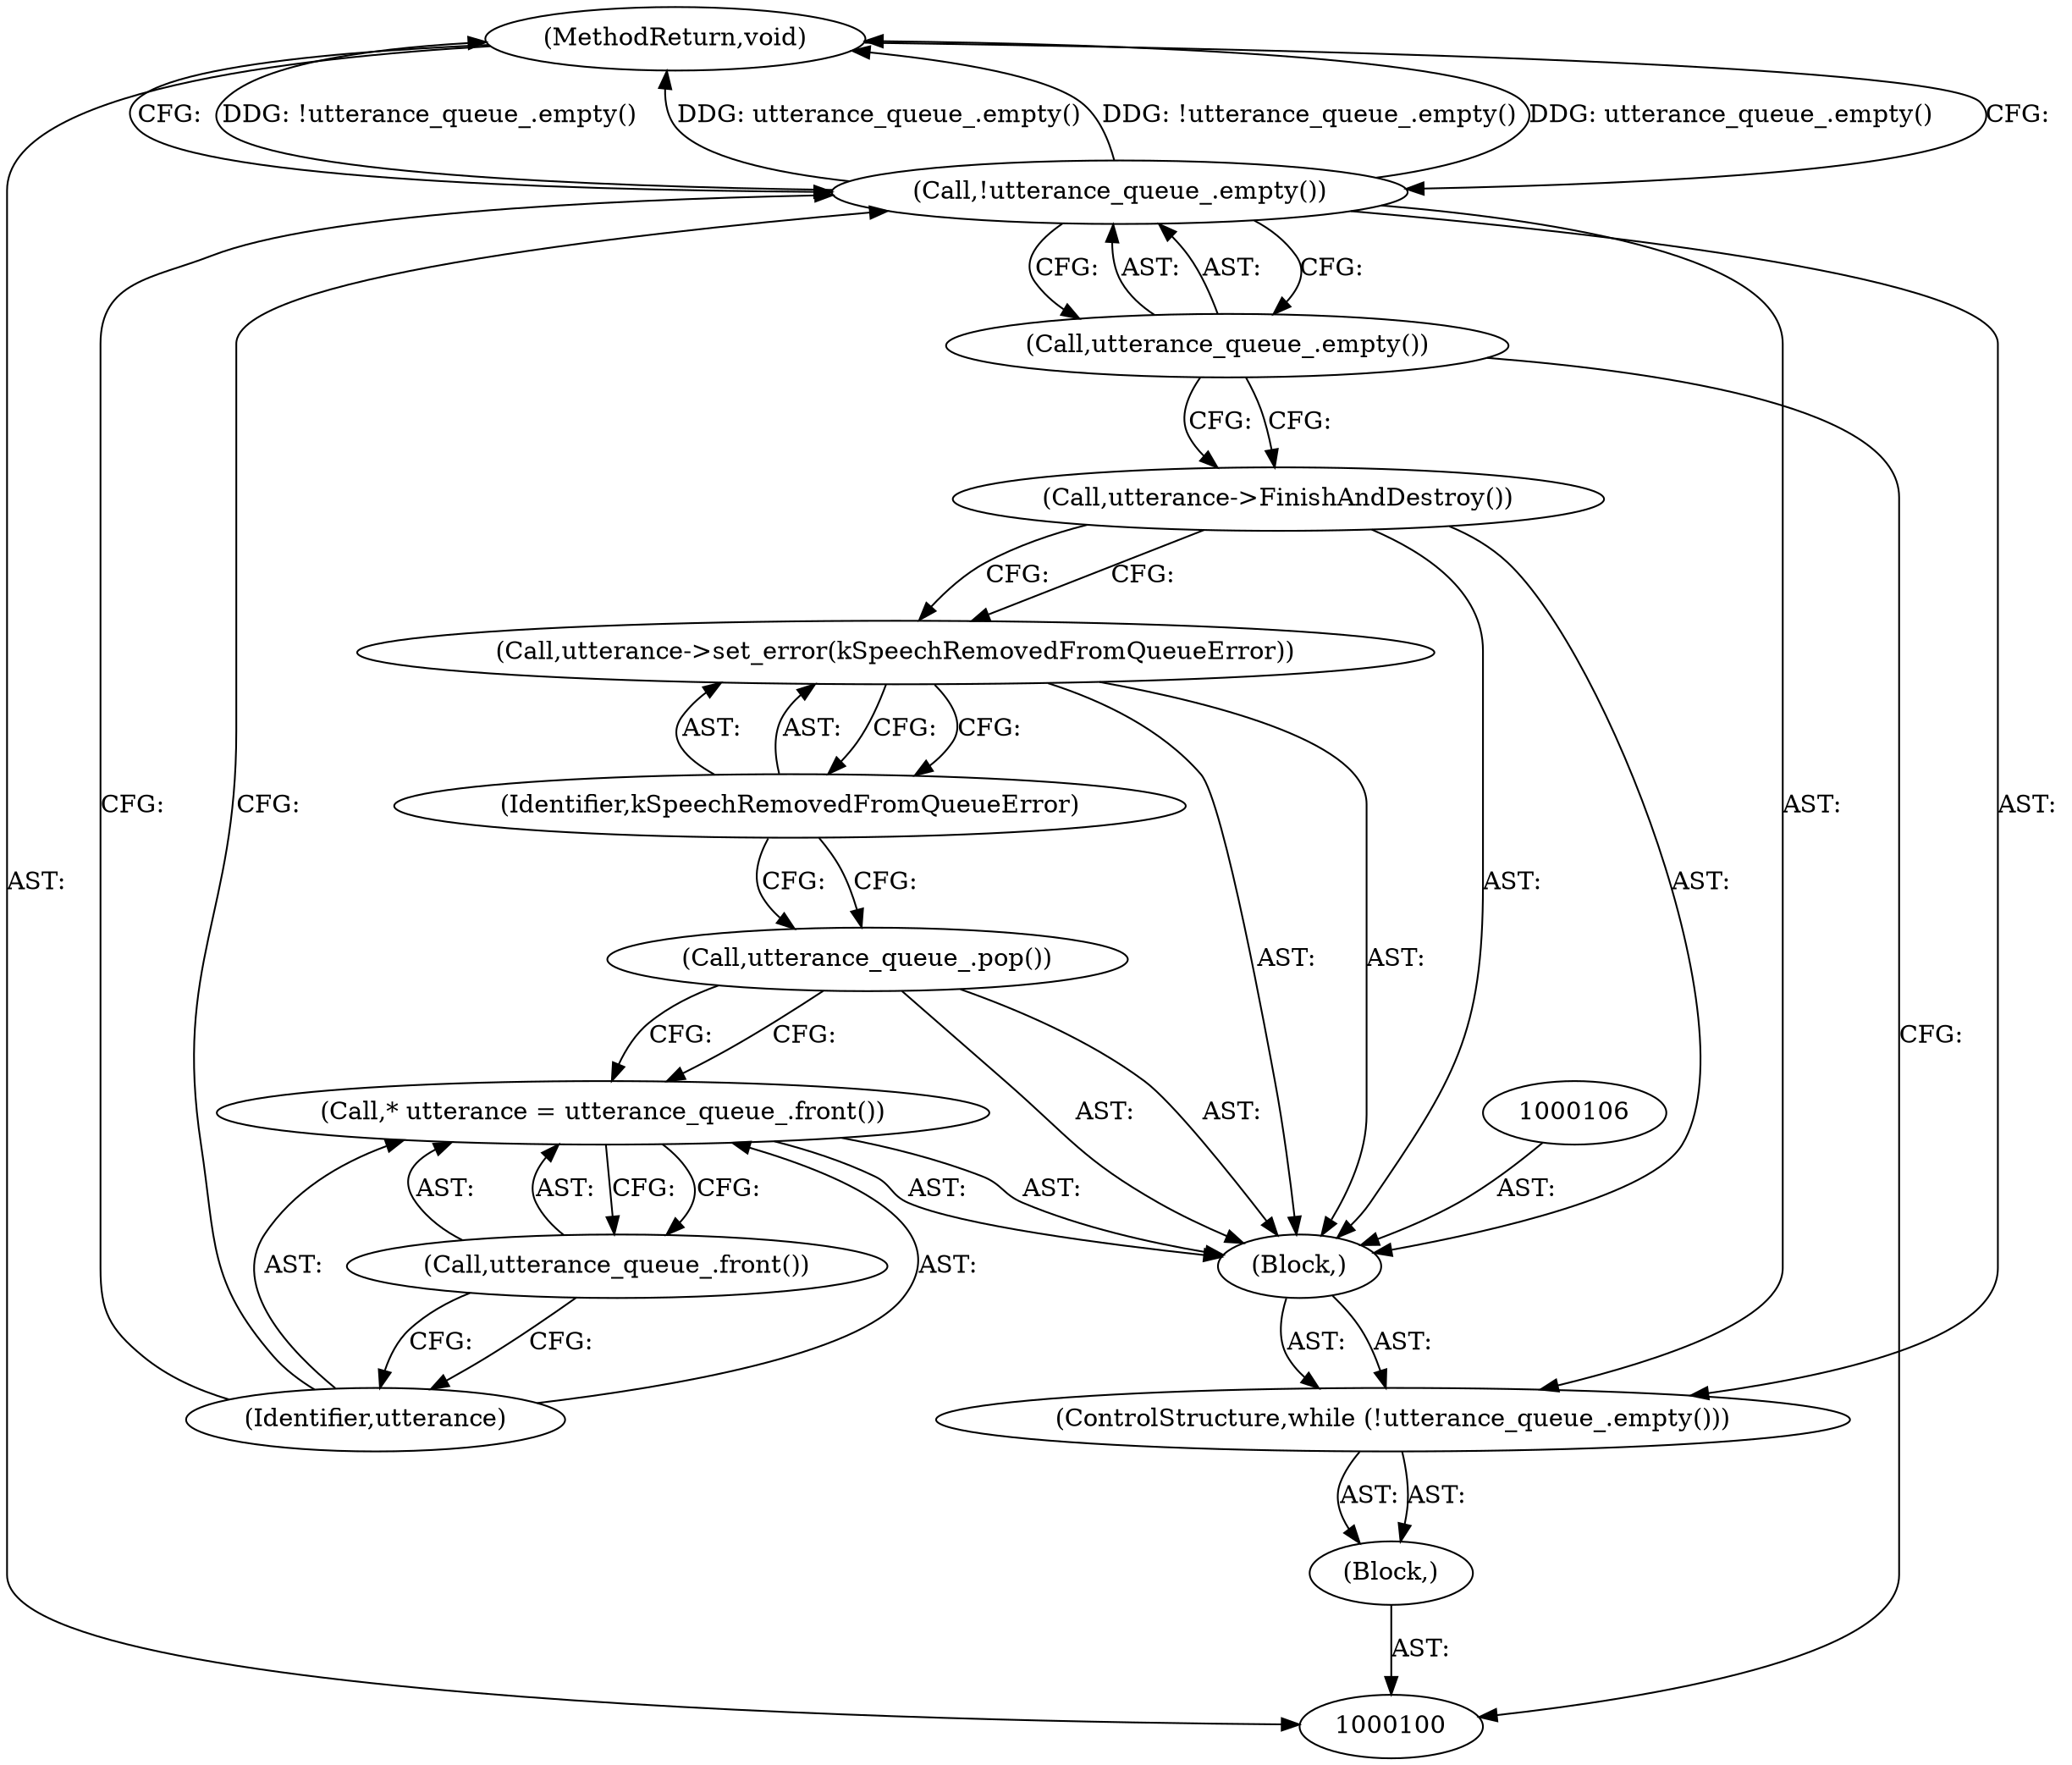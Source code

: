 digraph "1_Chrome_c63f2b7fe4fe2977f858a8e36d5f48db17eff2e7_2" {
"1000114" [label="(MethodReturn,void)"];
"1000101" [label="(Block,)"];
"1000104" [label="(Call,utterance_queue_.empty())"];
"1000102" [label="(ControlStructure,while (!utterance_queue_.empty()))"];
"1000103" [label="(Call,!utterance_queue_.empty())"];
"1000107" [label="(Call,* utterance = utterance_queue_.front())"];
"1000108" [label="(Identifier,utterance)"];
"1000109" [label="(Call,utterance_queue_.front())"];
"1000105" [label="(Block,)"];
"1000110" [label="(Call,utterance_queue_.pop())"];
"1000112" [label="(Identifier,kSpeechRemovedFromQueueError)"];
"1000111" [label="(Call,utterance->set_error(kSpeechRemovedFromQueueError))"];
"1000113" [label="(Call,utterance->FinishAndDestroy())"];
"1000114" -> "1000100"  [label="AST: "];
"1000114" -> "1000103"  [label="CFG: "];
"1000103" -> "1000114"  [label="DDG: !utterance_queue_.empty()"];
"1000103" -> "1000114"  [label="DDG: utterance_queue_.empty()"];
"1000101" -> "1000100"  [label="AST: "];
"1000102" -> "1000101"  [label="AST: "];
"1000104" -> "1000103"  [label="AST: "];
"1000104" -> "1000113"  [label="CFG: "];
"1000104" -> "1000100"  [label="CFG: "];
"1000103" -> "1000104"  [label="CFG: "];
"1000102" -> "1000101"  [label="AST: "];
"1000103" -> "1000102"  [label="AST: "];
"1000105" -> "1000102"  [label="AST: "];
"1000103" -> "1000102"  [label="AST: "];
"1000103" -> "1000104"  [label="CFG: "];
"1000104" -> "1000103"  [label="AST: "];
"1000108" -> "1000103"  [label="CFG: "];
"1000114" -> "1000103"  [label="CFG: "];
"1000103" -> "1000114"  [label="DDG: !utterance_queue_.empty()"];
"1000103" -> "1000114"  [label="DDG: utterance_queue_.empty()"];
"1000107" -> "1000105"  [label="AST: "];
"1000107" -> "1000109"  [label="CFG: "];
"1000108" -> "1000107"  [label="AST: "];
"1000109" -> "1000107"  [label="AST: "];
"1000110" -> "1000107"  [label="CFG: "];
"1000108" -> "1000107"  [label="AST: "];
"1000108" -> "1000103"  [label="CFG: "];
"1000109" -> "1000108"  [label="CFG: "];
"1000109" -> "1000107"  [label="AST: "];
"1000109" -> "1000108"  [label="CFG: "];
"1000107" -> "1000109"  [label="CFG: "];
"1000105" -> "1000102"  [label="AST: "];
"1000106" -> "1000105"  [label="AST: "];
"1000107" -> "1000105"  [label="AST: "];
"1000110" -> "1000105"  [label="AST: "];
"1000111" -> "1000105"  [label="AST: "];
"1000113" -> "1000105"  [label="AST: "];
"1000110" -> "1000105"  [label="AST: "];
"1000110" -> "1000107"  [label="CFG: "];
"1000112" -> "1000110"  [label="CFG: "];
"1000112" -> "1000111"  [label="AST: "];
"1000112" -> "1000110"  [label="CFG: "];
"1000111" -> "1000112"  [label="CFG: "];
"1000111" -> "1000105"  [label="AST: "];
"1000111" -> "1000112"  [label="CFG: "];
"1000112" -> "1000111"  [label="AST: "];
"1000113" -> "1000111"  [label="CFG: "];
"1000113" -> "1000105"  [label="AST: "];
"1000113" -> "1000111"  [label="CFG: "];
"1000104" -> "1000113"  [label="CFG: "];
}
